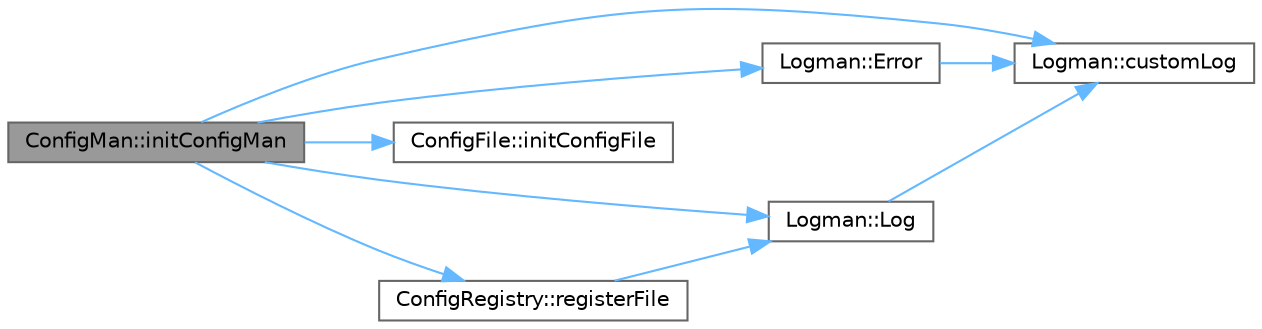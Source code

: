 digraph "ConfigMan::initConfigMan"
{
 // LATEX_PDF_SIZE
  bgcolor="transparent";
  edge [fontname=Helvetica,fontsize=10,labelfontname=Helvetica,labelfontsize=10];
  node [fontname=Helvetica,fontsize=10,shape=box,height=0.2,width=0.4];
  rankdir="LR";
  Node1 [id="Node000001",label="ConfigMan::initConfigMan",height=0.2,width=0.4,color="gray40", fillcolor="grey60", style="filled", fontcolor="black",tooltip=" "];
  Node1 -> Node2 [id="edge1_Node000001_Node000002",color="steelblue1",style="solid",tooltip=" "];
  Node2 [id="Node000002",label="Logman::customLog",height=0.2,width=0.4,color="grey40", fillcolor="white", style="filled",URL="$class_logman.html#a63292a68a1e6495ff02a761e72d325d7",tooltip=" "];
  Node1 -> Node3 [id="edge2_Node000001_Node000003",color="steelblue1",style="solid",tooltip=" "];
  Node3 [id="Node000003",label="Logman::Error",height=0.2,width=0.4,color="grey40", fillcolor="white", style="filled",URL="$class_logman.html#a67336fa13892630e0cb3bb6d88e8e24f",tooltip=" "];
  Node3 -> Node2 [id="edge3_Node000003_Node000002",color="steelblue1",style="solid",tooltip=" "];
  Node1 -> Node4 [id="edge4_Node000001_Node000004",color="steelblue1",style="solid",tooltip=" "];
  Node4 [id="Node000004",label="ConfigFile::initConfigFile",height=0.2,width=0.4,color="grey40", fillcolor="white", style="filled",URL="$class_config_file.html#a2a54bf197e7091d6ee965198dd4efc20",tooltip=" "];
  Node1 -> Node5 [id="edge5_Node000001_Node000005",color="steelblue1",style="solid",tooltip=" "];
  Node5 [id="Node000005",label="Logman::Log",height=0.2,width=0.4,color="grey40", fillcolor="white", style="filled",URL="$class_logman.html#ae91e79e99a564ca7a4d9bd9217b16d30",tooltip=" "];
  Node5 -> Node2 [id="edge6_Node000005_Node000002",color="steelblue1",style="solid",tooltip=" "];
  Node1 -> Node6 [id="edge7_Node000001_Node000006",color="steelblue1",style="solid",tooltip=" "];
  Node6 [id="Node000006",label="ConfigRegistry::registerFile",height=0.2,width=0.4,color="grey40", fillcolor="white", style="filled",URL="$class_config_registry.html#a372de97e7df9543c55ca86e6f40fc734",tooltip=" "];
  Node6 -> Node5 [id="edge8_Node000006_Node000005",color="steelblue1",style="solid",tooltip=" "];
}
